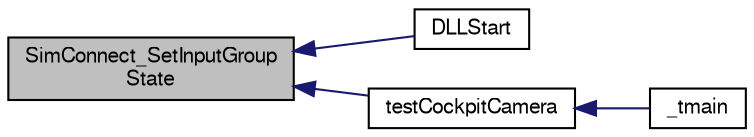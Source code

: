 digraph "SimConnect_SetInputGroupState"
{
  bgcolor="transparent";
  edge [fontname="FreeSans",fontsize="10",labelfontname="FreeSans",labelfontsize="10"];
  node [fontname="FreeSans",fontsize="10",shape=record];
  rankdir="LR";
  Node1 [label="SimConnect_SetInputGroup\lState",height=0.2,width=0.4,color="black", fillcolor="grey75", style="filled" fontcolor="black"];
  Node1 -> Node2 [dir="back",color="midnightblue",fontsize="10",style="solid",fontname="FreeSans"];
  Node2 [label="DLLStart",height=0.2,width=0.4,color="black",URL="$testDLL_8cpp.html#a54633aa73b9653cdcc681606af061121"];
  Node1 -> Node3 [dir="back",color="midnightblue",fontsize="10",style="solid",fontname="FreeSans"];
  Node3 [label="testCockpitCamera",height=0.2,width=0.4,color="black",URL="$CameraTool_8cpp.html#a5897d798709cc849bab0a55e50d55880"];
  Node3 -> Node4 [dir="back",color="midnightblue",fontsize="10",style="solid",fontname="FreeSans"];
  Node4 [label="_tmain",height=0.2,width=0.4,color="black",URL="$CameraTool_8cpp.html#a9ded5d41f500fd92b63c46f949284f35"];
}
